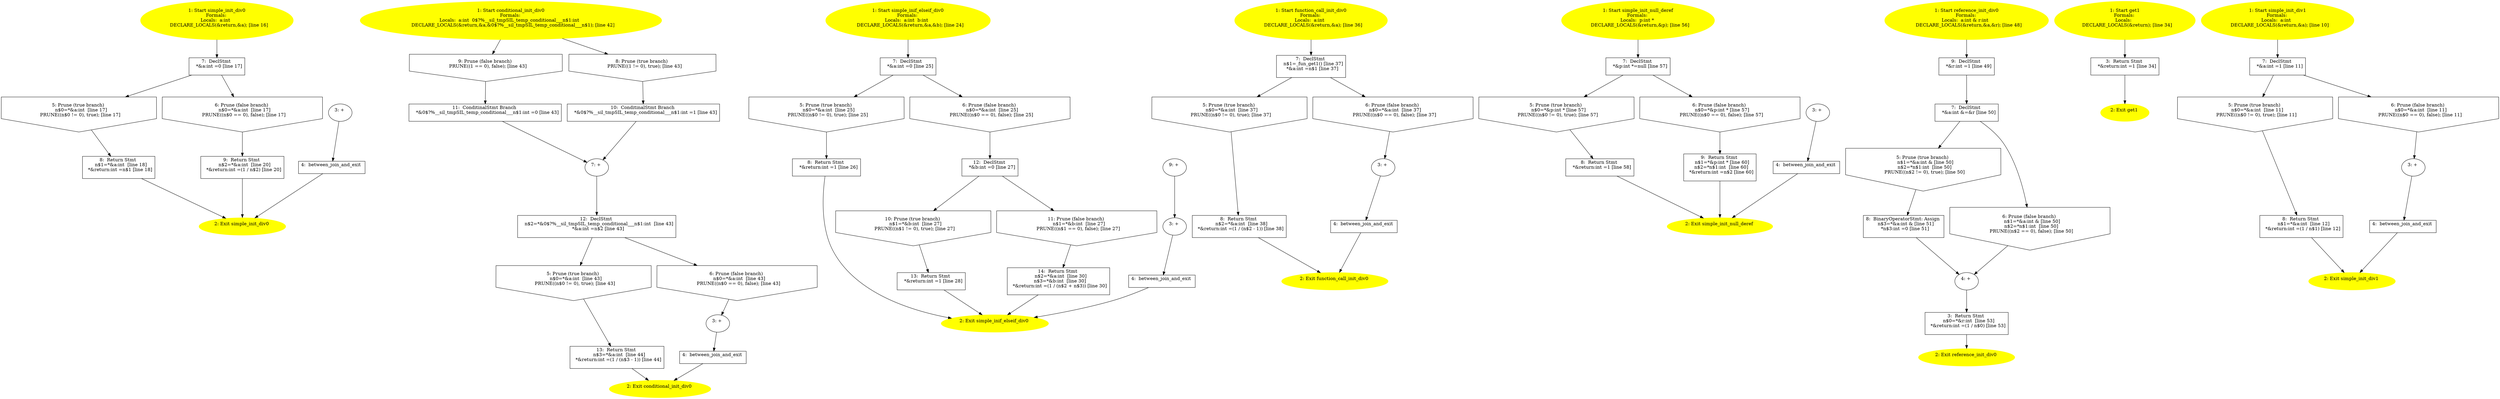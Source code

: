 /* @generated */
digraph iCFG {
"simple_init_div0{d41d8cd98f00b204e9800998ecf8427e_Z16simple_init_div0v}.f794c7240afa68bd10f8944ce4ae1cc0_9" [label="9:  Return Stmt \n   n$2=*&a:int  [line 20]\n  *&return:int =(1 / n$2) [line 20]\n " shape="box"]
	

	 "simple_init_div0{d41d8cd98f00b204e9800998ecf8427e_Z16simple_init_div0v}.f794c7240afa68bd10f8944ce4ae1cc0_9" -> "simple_init_div0{d41d8cd98f00b204e9800998ecf8427e_Z16simple_init_div0v}.f794c7240afa68bd10f8944ce4ae1cc0_2" ;
"simple_init_div0{d41d8cd98f00b204e9800998ecf8427e_Z16simple_init_div0v}.f794c7240afa68bd10f8944ce4ae1cc0_8" [label="8:  Return Stmt \n   n$1=*&a:int  [line 18]\n  *&return:int =n$1 [line 18]\n " shape="box"]
	

	 "simple_init_div0{d41d8cd98f00b204e9800998ecf8427e_Z16simple_init_div0v}.f794c7240afa68bd10f8944ce4ae1cc0_8" -> "simple_init_div0{d41d8cd98f00b204e9800998ecf8427e_Z16simple_init_div0v}.f794c7240afa68bd10f8944ce4ae1cc0_2" ;
"simple_init_div0{d41d8cd98f00b204e9800998ecf8427e_Z16simple_init_div0v}.f794c7240afa68bd10f8944ce4ae1cc0_7" [label="7:  DeclStmt \n   *&a:int =0 [line 17]\n " shape="box"]
	

	 "simple_init_div0{d41d8cd98f00b204e9800998ecf8427e_Z16simple_init_div0v}.f794c7240afa68bd10f8944ce4ae1cc0_7" -> "simple_init_div0{d41d8cd98f00b204e9800998ecf8427e_Z16simple_init_div0v}.f794c7240afa68bd10f8944ce4ae1cc0_5" ;
	 "simple_init_div0{d41d8cd98f00b204e9800998ecf8427e_Z16simple_init_div0v}.f794c7240afa68bd10f8944ce4ae1cc0_7" -> "simple_init_div0{d41d8cd98f00b204e9800998ecf8427e_Z16simple_init_div0v}.f794c7240afa68bd10f8944ce4ae1cc0_6" ;
"simple_init_div0{d41d8cd98f00b204e9800998ecf8427e_Z16simple_init_div0v}.f794c7240afa68bd10f8944ce4ae1cc0_6" [label="6: Prune (false branch) \n   n$0=*&a:int  [line 17]\n  PRUNE((n$0 == 0), false); [line 17]\n " shape="invhouse"]
	

	 "simple_init_div0{d41d8cd98f00b204e9800998ecf8427e_Z16simple_init_div0v}.f794c7240afa68bd10f8944ce4ae1cc0_6" -> "simple_init_div0{d41d8cd98f00b204e9800998ecf8427e_Z16simple_init_div0v}.f794c7240afa68bd10f8944ce4ae1cc0_9" ;
"simple_init_div0{d41d8cd98f00b204e9800998ecf8427e_Z16simple_init_div0v}.f794c7240afa68bd10f8944ce4ae1cc0_5" [label="5: Prune (true branch) \n   n$0=*&a:int  [line 17]\n  PRUNE((n$0 != 0), true); [line 17]\n " shape="invhouse"]
	

	 "simple_init_div0{d41d8cd98f00b204e9800998ecf8427e_Z16simple_init_div0v}.f794c7240afa68bd10f8944ce4ae1cc0_5" -> "simple_init_div0{d41d8cd98f00b204e9800998ecf8427e_Z16simple_init_div0v}.f794c7240afa68bd10f8944ce4ae1cc0_8" ;
"simple_init_div0{d41d8cd98f00b204e9800998ecf8427e_Z16simple_init_div0v}.f794c7240afa68bd10f8944ce4ae1cc0_4" [label="4:  between_join_and_exit \n  " shape="box"]
	

	 "simple_init_div0{d41d8cd98f00b204e9800998ecf8427e_Z16simple_init_div0v}.f794c7240afa68bd10f8944ce4ae1cc0_4" -> "simple_init_div0{d41d8cd98f00b204e9800998ecf8427e_Z16simple_init_div0v}.f794c7240afa68bd10f8944ce4ae1cc0_2" ;
"simple_init_div0{d41d8cd98f00b204e9800998ecf8427e_Z16simple_init_div0v}.f794c7240afa68bd10f8944ce4ae1cc0_3" [label="3: + \n  " ]
	

	 "simple_init_div0{d41d8cd98f00b204e9800998ecf8427e_Z16simple_init_div0v}.f794c7240afa68bd10f8944ce4ae1cc0_3" -> "simple_init_div0{d41d8cd98f00b204e9800998ecf8427e_Z16simple_init_div0v}.f794c7240afa68bd10f8944ce4ae1cc0_4" ;
"simple_init_div0{d41d8cd98f00b204e9800998ecf8427e_Z16simple_init_div0v}.f794c7240afa68bd10f8944ce4ae1cc0_2" [label="2: Exit simple_init_div0 \n  " color=yellow style=filled]
	

"simple_init_div0{d41d8cd98f00b204e9800998ecf8427e_Z16simple_init_div0v}.f794c7240afa68bd10f8944ce4ae1cc0_1" [label="1: Start simple_init_div0\nFormals: \nLocals:  a:int  \n   DECLARE_LOCALS(&return,&a); [line 16]\n " color=yellow style=filled]
	

	 "simple_init_div0{d41d8cd98f00b204e9800998ecf8427e_Z16simple_init_div0v}.f794c7240afa68bd10f8944ce4ae1cc0_1" -> "simple_init_div0{d41d8cd98f00b204e9800998ecf8427e_Z16simple_init_div0v}.f794c7240afa68bd10f8944ce4ae1cc0_7" ;
"conditional_init_div0{d41d8cd98f00b204e9800998ecf8427e_Z21conditional_init_div0v}.7bdb3207c9d39989e5e104df6b63dfa7_13" [label="13:  Return Stmt \n   n$3=*&a:int  [line 44]\n  *&return:int =(1 / (n$3 - 1)) [line 44]\n " shape="box"]
	

	 "conditional_init_div0{d41d8cd98f00b204e9800998ecf8427e_Z21conditional_init_div0v}.7bdb3207c9d39989e5e104df6b63dfa7_13" -> "conditional_init_div0{d41d8cd98f00b204e9800998ecf8427e_Z21conditional_init_div0v}.7bdb3207c9d39989e5e104df6b63dfa7_2" ;
"conditional_init_div0{d41d8cd98f00b204e9800998ecf8427e_Z21conditional_init_div0v}.7bdb3207c9d39989e5e104df6b63dfa7_12" [label="12:  DeclStmt \n   n$2=*&0$?%__sil_tmpSIL_temp_conditional___n$1:int  [line 43]\n  *&a:int =n$2 [line 43]\n " shape="box"]
	

	 "conditional_init_div0{d41d8cd98f00b204e9800998ecf8427e_Z21conditional_init_div0v}.7bdb3207c9d39989e5e104df6b63dfa7_12" -> "conditional_init_div0{d41d8cd98f00b204e9800998ecf8427e_Z21conditional_init_div0v}.7bdb3207c9d39989e5e104df6b63dfa7_5" ;
	 "conditional_init_div0{d41d8cd98f00b204e9800998ecf8427e_Z21conditional_init_div0v}.7bdb3207c9d39989e5e104df6b63dfa7_12" -> "conditional_init_div0{d41d8cd98f00b204e9800998ecf8427e_Z21conditional_init_div0v}.7bdb3207c9d39989e5e104df6b63dfa7_6" ;
"conditional_init_div0{d41d8cd98f00b204e9800998ecf8427e_Z21conditional_init_div0v}.7bdb3207c9d39989e5e104df6b63dfa7_11" [label="11:  ConditinalStmt Branch \n   *&0$?%__sil_tmpSIL_temp_conditional___n$1:int =0 [line 43]\n " shape="box"]
	

	 "conditional_init_div0{d41d8cd98f00b204e9800998ecf8427e_Z21conditional_init_div0v}.7bdb3207c9d39989e5e104df6b63dfa7_11" -> "conditional_init_div0{d41d8cd98f00b204e9800998ecf8427e_Z21conditional_init_div0v}.7bdb3207c9d39989e5e104df6b63dfa7_7" ;
"conditional_init_div0{d41d8cd98f00b204e9800998ecf8427e_Z21conditional_init_div0v}.7bdb3207c9d39989e5e104df6b63dfa7_10" [label="10:  ConditinalStmt Branch \n   *&0$?%__sil_tmpSIL_temp_conditional___n$1:int =1 [line 43]\n " shape="box"]
	

	 "conditional_init_div0{d41d8cd98f00b204e9800998ecf8427e_Z21conditional_init_div0v}.7bdb3207c9d39989e5e104df6b63dfa7_10" -> "conditional_init_div0{d41d8cd98f00b204e9800998ecf8427e_Z21conditional_init_div0v}.7bdb3207c9d39989e5e104df6b63dfa7_7" ;
"conditional_init_div0{d41d8cd98f00b204e9800998ecf8427e_Z21conditional_init_div0v}.7bdb3207c9d39989e5e104df6b63dfa7_9" [label="9: Prune (false branch) \n   PRUNE((1 == 0), false); [line 43]\n " shape="invhouse"]
	

	 "conditional_init_div0{d41d8cd98f00b204e9800998ecf8427e_Z21conditional_init_div0v}.7bdb3207c9d39989e5e104df6b63dfa7_9" -> "conditional_init_div0{d41d8cd98f00b204e9800998ecf8427e_Z21conditional_init_div0v}.7bdb3207c9d39989e5e104df6b63dfa7_11" ;
"conditional_init_div0{d41d8cd98f00b204e9800998ecf8427e_Z21conditional_init_div0v}.7bdb3207c9d39989e5e104df6b63dfa7_8" [label="8: Prune (true branch) \n   PRUNE((1 != 0), true); [line 43]\n " shape="invhouse"]
	

	 "conditional_init_div0{d41d8cd98f00b204e9800998ecf8427e_Z21conditional_init_div0v}.7bdb3207c9d39989e5e104df6b63dfa7_8" -> "conditional_init_div0{d41d8cd98f00b204e9800998ecf8427e_Z21conditional_init_div0v}.7bdb3207c9d39989e5e104df6b63dfa7_10" ;
"conditional_init_div0{d41d8cd98f00b204e9800998ecf8427e_Z21conditional_init_div0v}.7bdb3207c9d39989e5e104df6b63dfa7_7" [label="7: + \n  " ]
	

	 "conditional_init_div0{d41d8cd98f00b204e9800998ecf8427e_Z21conditional_init_div0v}.7bdb3207c9d39989e5e104df6b63dfa7_7" -> "conditional_init_div0{d41d8cd98f00b204e9800998ecf8427e_Z21conditional_init_div0v}.7bdb3207c9d39989e5e104df6b63dfa7_12" ;
"conditional_init_div0{d41d8cd98f00b204e9800998ecf8427e_Z21conditional_init_div0v}.7bdb3207c9d39989e5e104df6b63dfa7_6" [label="6: Prune (false branch) \n   n$0=*&a:int  [line 43]\n  PRUNE((n$0 == 0), false); [line 43]\n " shape="invhouse"]
	

	 "conditional_init_div0{d41d8cd98f00b204e9800998ecf8427e_Z21conditional_init_div0v}.7bdb3207c9d39989e5e104df6b63dfa7_6" -> "conditional_init_div0{d41d8cd98f00b204e9800998ecf8427e_Z21conditional_init_div0v}.7bdb3207c9d39989e5e104df6b63dfa7_3" ;
"conditional_init_div0{d41d8cd98f00b204e9800998ecf8427e_Z21conditional_init_div0v}.7bdb3207c9d39989e5e104df6b63dfa7_5" [label="5: Prune (true branch) \n   n$0=*&a:int  [line 43]\n  PRUNE((n$0 != 0), true); [line 43]\n " shape="invhouse"]
	

	 "conditional_init_div0{d41d8cd98f00b204e9800998ecf8427e_Z21conditional_init_div0v}.7bdb3207c9d39989e5e104df6b63dfa7_5" -> "conditional_init_div0{d41d8cd98f00b204e9800998ecf8427e_Z21conditional_init_div0v}.7bdb3207c9d39989e5e104df6b63dfa7_13" ;
"conditional_init_div0{d41d8cd98f00b204e9800998ecf8427e_Z21conditional_init_div0v}.7bdb3207c9d39989e5e104df6b63dfa7_4" [label="4:  between_join_and_exit \n  " shape="box"]
	

	 "conditional_init_div0{d41d8cd98f00b204e9800998ecf8427e_Z21conditional_init_div0v}.7bdb3207c9d39989e5e104df6b63dfa7_4" -> "conditional_init_div0{d41d8cd98f00b204e9800998ecf8427e_Z21conditional_init_div0v}.7bdb3207c9d39989e5e104df6b63dfa7_2" ;
"conditional_init_div0{d41d8cd98f00b204e9800998ecf8427e_Z21conditional_init_div0v}.7bdb3207c9d39989e5e104df6b63dfa7_3" [label="3: + \n  " ]
	

	 "conditional_init_div0{d41d8cd98f00b204e9800998ecf8427e_Z21conditional_init_div0v}.7bdb3207c9d39989e5e104df6b63dfa7_3" -> "conditional_init_div0{d41d8cd98f00b204e9800998ecf8427e_Z21conditional_init_div0v}.7bdb3207c9d39989e5e104df6b63dfa7_4" ;
"conditional_init_div0{d41d8cd98f00b204e9800998ecf8427e_Z21conditional_init_div0v}.7bdb3207c9d39989e5e104df6b63dfa7_2" [label="2: Exit conditional_init_div0 \n  " color=yellow style=filled]
	

"conditional_init_div0{d41d8cd98f00b204e9800998ecf8427e_Z21conditional_init_div0v}.7bdb3207c9d39989e5e104df6b63dfa7_1" [label="1: Start conditional_init_div0\nFormals: \nLocals:  a:int  0$?%__sil_tmpSIL_temp_conditional___n$1:int  \n   DECLARE_LOCALS(&return,&a,&0$?%__sil_tmpSIL_temp_conditional___n$1); [line 42]\n " color=yellow style=filled]
	

	 "conditional_init_div0{d41d8cd98f00b204e9800998ecf8427e_Z21conditional_init_div0v}.7bdb3207c9d39989e5e104df6b63dfa7_1" -> "conditional_init_div0{d41d8cd98f00b204e9800998ecf8427e_Z21conditional_init_div0v}.7bdb3207c9d39989e5e104df6b63dfa7_8" ;
	 "conditional_init_div0{d41d8cd98f00b204e9800998ecf8427e_Z21conditional_init_div0v}.7bdb3207c9d39989e5e104df6b63dfa7_1" -> "conditional_init_div0{d41d8cd98f00b204e9800998ecf8427e_Z21conditional_init_div0v}.7bdb3207c9d39989e5e104df6b63dfa7_9" ;
"simple_inif_elseif_div0{d41d8cd98f00b204e9800998ecf8427e_Z23simple_inif_elseif_div0v}.36bf84ca5d197bb2deb2b1c1c213b409_14" [label="14:  Return Stmt \n   n$2=*&a:int  [line 30]\n  n$3=*&b:int  [line 30]\n  *&return:int =(1 / (n$2 + n$3)) [line 30]\n " shape="box"]
	

	 "simple_inif_elseif_div0{d41d8cd98f00b204e9800998ecf8427e_Z23simple_inif_elseif_div0v}.36bf84ca5d197bb2deb2b1c1c213b409_14" -> "simple_inif_elseif_div0{d41d8cd98f00b204e9800998ecf8427e_Z23simple_inif_elseif_div0v}.36bf84ca5d197bb2deb2b1c1c213b409_2" ;
"simple_inif_elseif_div0{d41d8cd98f00b204e9800998ecf8427e_Z23simple_inif_elseif_div0v}.36bf84ca5d197bb2deb2b1c1c213b409_13" [label="13:  Return Stmt \n   *&return:int =1 [line 28]\n " shape="box"]
	

	 "simple_inif_elseif_div0{d41d8cd98f00b204e9800998ecf8427e_Z23simple_inif_elseif_div0v}.36bf84ca5d197bb2deb2b1c1c213b409_13" -> "simple_inif_elseif_div0{d41d8cd98f00b204e9800998ecf8427e_Z23simple_inif_elseif_div0v}.36bf84ca5d197bb2deb2b1c1c213b409_2" ;
"simple_inif_elseif_div0{d41d8cd98f00b204e9800998ecf8427e_Z23simple_inif_elseif_div0v}.36bf84ca5d197bb2deb2b1c1c213b409_12" [label="12:  DeclStmt \n   *&b:int =0 [line 27]\n " shape="box"]
	

	 "simple_inif_elseif_div0{d41d8cd98f00b204e9800998ecf8427e_Z23simple_inif_elseif_div0v}.36bf84ca5d197bb2deb2b1c1c213b409_12" -> "simple_inif_elseif_div0{d41d8cd98f00b204e9800998ecf8427e_Z23simple_inif_elseif_div0v}.36bf84ca5d197bb2deb2b1c1c213b409_10" ;
	 "simple_inif_elseif_div0{d41d8cd98f00b204e9800998ecf8427e_Z23simple_inif_elseif_div0v}.36bf84ca5d197bb2deb2b1c1c213b409_12" -> "simple_inif_elseif_div0{d41d8cd98f00b204e9800998ecf8427e_Z23simple_inif_elseif_div0v}.36bf84ca5d197bb2deb2b1c1c213b409_11" ;
"simple_inif_elseif_div0{d41d8cd98f00b204e9800998ecf8427e_Z23simple_inif_elseif_div0v}.36bf84ca5d197bb2deb2b1c1c213b409_11" [label="11: Prune (false branch) \n   n$1=*&b:int  [line 27]\n  PRUNE((n$1 == 0), false); [line 27]\n " shape="invhouse"]
	

	 "simple_inif_elseif_div0{d41d8cd98f00b204e9800998ecf8427e_Z23simple_inif_elseif_div0v}.36bf84ca5d197bb2deb2b1c1c213b409_11" -> "simple_inif_elseif_div0{d41d8cd98f00b204e9800998ecf8427e_Z23simple_inif_elseif_div0v}.36bf84ca5d197bb2deb2b1c1c213b409_14" ;
"simple_inif_elseif_div0{d41d8cd98f00b204e9800998ecf8427e_Z23simple_inif_elseif_div0v}.36bf84ca5d197bb2deb2b1c1c213b409_10" [label="10: Prune (true branch) \n   n$1=*&b:int  [line 27]\n  PRUNE((n$1 != 0), true); [line 27]\n " shape="invhouse"]
	

	 "simple_inif_elseif_div0{d41d8cd98f00b204e9800998ecf8427e_Z23simple_inif_elseif_div0v}.36bf84ca5d197bb2deb2b1c1c213b409_10" -> "simple_inif_elseif_div0{d41d8cd98f00b204e9800998ecf8427e_Z23simple_inif_elseif_div0v}.36bf84ca5d197bb2deb2b1c1c213b409_13" ;
"simple_inif_elseif_div0{d41d8cd98f00b204e9800998ecf8427e_Z23simple_inif_elseif_div0v}.36bf84ca5d197bb2deb2b1c1c213b409_9" [label="9: + \n  " ]
	

	 "simple_inif_elseif_div0{d41d8cd98f00b204e9800998ecf8427e_Z23simple_inif_elseif_div0v}.36bf84ca5d197bb2deb2b1c1c213b409_9" -> "simple_inif_elseif_div0{d41d8cd98f00b204e9800998ecf8427e_Z23simple_inif_elseif_div0v}.36bf84ca5d197bb2deb2b1c1c213b409_3" ;
"simple_inif_elseif_div0{d41d8cd98f00b204e9800998ecf8427e_Z23simple_inif_elseif_div0v}.36bf84ca5d197bb2deb2b1c1c213b409_8" [label="8:  Return Stmt \n   *&return:int =1 [line 26]\n " shape="box"]
	

	 "simple_inif_elseif_div0{d41d8cd98f00b204e9800998ecf8427e_Z23simple_inif_elseif_div0v}.36bf84ca5d197bb2deb2b1c1c213b409_8" -> "simple_inif_elseif_div0{d41d8cd98f00b204e9800998ecf8427e_Z23simple_inif_elseif_div0v}.36bf84ca5d197bb2deb2b1c1c213b409_2" ;
"simple_inif_elseif_div0{d41d8cd98f00b204e9800998ecf8427e_Z23simple_inif_elseif_div0v}.36bf84ca5d197bb2deb2b1c1c213b409_7" [label="7:  DeclStmt \n   *&a:int =0 [line 25]\n " shape="box"]
	

	 "simple_inif_elseif_div0{d41d8cd98f00b204e9800998ecf8427e_Z23simple_inif_elseif_div0v}.36bf84ca5d197bb2deb2b1c1c213b409_7" -> "simple_inif_elseif_div0{d41d8cd98f00b204e9800998ecf8427e_Z23simple_inif_elseif_div0v}.36bf84ca5d197bb2deb2b1c1c213b409_5" ;
	 "simple_inif_elseif_div0{d41d8cd98f00b204e9800998ecf8427e_Z23simple_inif_elseif_div0v}.36bf84ca5d197bb2deb2b1c1c213b409_7" -> "simple_inif_elseif_div0{d41d8cd98f00b204e9800998ecf8427e_Z23simple_inif_elseif_div0v}.36bf84ca5d197bb2deb2b1c1c213b409_6" ;
"simple_inif_elseif_div0{d41d8cd98f00b204e9800998ecf8427e_Z23simple_inif_elseif_div0v}.36bf84ca5d197bb2deb2b1c1c213b409_6" [label="6: Prune (false branch) \n   n$0=*&a:int  [line 25]\n  PRUNE((n$0 == 0), false); [line 25]\n " shape="invhouse"]
	

	 "simple_inif_elseif_div0{d41d8cd98f00b204e9800998ecf8427e_Z23simple_inif_elseif_div0v}.36bf84ca5d197bb2deb2b1c1c213b409_6" -> "simple_inif_elseif_div0{d41d8cd98f00b204e9800998ecf8427e_Z23simple_inif_elseif_div0v}.36bf84ca5d197bb2deb2b1c1c213b409_12" ;
"simple_inif_elseif_div0{d41d8cd98f00b204e9800998ecf8427e_Z23simple_inif_elseif_div0v}.36bf84ca5d197bb2deb2b1c1c213b409_5" [label="5: Prune (true branch) \n   n$0=*&a:int  [line 25]\n  PRUNE((n$0 != 0), true); [line 25]\n " shape="invhouse"]
	

	 "simple_inif_elseif_div0{d41d8cd98f00b204e9800998ecf8427e_Z23simple_inif_elseif_div0v}.36bf84ca5d197bb2deb2b1c1c213b409_5" -> "simple_inif_elseif_div0{d41d8cd98f00b204e9800998ecf8427e_Z23simple_inif_elseif_div0v}.36bf84ca5d197bb2deb2b1c1c213b409_8" ;
"simple_inif_elseif_div0{d41d8cd98f00b204e9800998ecf8427e_Z23simple_inif_elseif_div0v}.36bf84ca5d197bb2deb2b1c1c213b409_4" [label="4:  between_join_and_exit \n  " shape="box"]
	

	 "simple_inif_elseif_div0{d41d8cd98f00b204e9800998ecf8427e_Z23simple_inif_elseif_div0v}.36bf84ca5d197bb2deb2b1c1c213b409_4" -> "simple_inif_elseif_div0{d41d8cd98f00b204e9800998ecf8427e_Z23simple_inif_elseif_div0v}.36bf84ca5d197bb2deb2b1c1c213b409_2" ;
"simple_inif_elseif_div0{d41d8cd98f00b204e9800998ecf8427e_Z23simple_inif_elseif_div0v}.36bf84ca5d197bb2deb2b1c1c213b409_3" [label="3: + \n  " ]
	

	 "simple_inif_elseif_div0{d41d8cd98f00b204e9800998ecf8427e_Z23simple_inif_elseif_div0v}.36bf84ca5d197bb2deb2b1c1c213b409_3" -> "simple_inif_elseif_div0{d41d8cd98f00b204e9800998ecf8427e_Z23simple_inif_elseif_div0v}.36bf84ca5d197bb2deb2b1c1c213b409_4" ;
"simple_inif_elseif_div0{d41d8cd98f00b204e9800998ecf8427e_Z23simple_inif_elseif_div0v}.36bf84ca5d197bb2deb2b1c1c213b409_2" [label="2: Exit simple_inif_elseif_div0 \n  " color=yellow style=filled]
	

"simple_inif_elseif_div0{d41d8cd98f00b204e9800998ecf8427e_Z23simple_inif_elseif_div0v}.36bf84ca5d197bb2deb2b1c1c213b409_1" [label="1: Start simple_inif_elseif_div0\nFormals: \nLocals:  a:int  b:int  \n   DECLARE_LOCALS(&return,&a,&b); [line 24]\n " color=yellow style=filled]
	

	 "simple_inif_elseif_div0{d41d8cd98f00b204e9800998ecf8427e_Z23simple_inif_elseif_div0v}.36bf84ca5d197bb2deb2b1c1c213b409_1" -> "simple_inif_elseif_div0{d41d8cd98f00b204e9800998ecf8427e_Z23simple_inif_elseif_div0v}.36bf84ca5d197bb2deb2b1c1c213b409_7" ;
"function_call_init_div0{d41d8cd98f00b204e9800998ecf8427e_Z23function_call_init_div0v}.9506592fffb400cb4bf012e78fc3a6bc_8" [label="8:  Return Stmt \n   n$2=*&a:int  [line 38]\n  *&return:int =(1 / (n$2 - 1)) [line 38]\n " shape="box"]
	

	 "function_call_init_div0{d41d8cd98f00b204e9800998ecf8427e_Z23function_call_init_div0v}.9506592fffb400cb4bf012e78fc3a6bc_8" -> "function_call_init_div0{d41d8cd98f00b204e9800998ecf8427e_Z23function_call_init_div0v}.9506592fffb400cb4bf012e78fc3a6bc_2" ;
"function_call_init_div0{d41d8cd98f00b204e9800998ecf8427e_Z23function_call_init_div0v}.9506592fffb400cb4bf012e78fc3a6bc_7" [label="7:  DeclStmt \n   n$1=_fun_get1() [line 37]\n  *&a:int =n$1 [line 37]\n " shape="box"]
	

	 "function_call_init_div0{d41d8cd98f00b204e9800998ecf8427e_Z23function_call_init_div0v}.9506592fffb400cb4bf012e78fc3a6bc_7" -> "function_call_init_div0{d41d8cd98f00b204e9800998ecf8427e_Z23function_call_init_div0v}.9506592fffb400cb4bf012e78fc3a6bc_5" ;
	 "function_call_init_div0{d41d8cd98f00b204e9800998ecf8427e_Z23function_call_init_div0v}.9506592fffb400cb4bf012e78fc3a6bc_7" -> "function_call_init_div0{d41d8cd98f00b204e9800998ecf8427e_Z23function_call_init_div0v}.9506592fffb400cb4bf012e78fc3a6bc_6" ;
"function_call_init_div0{d41d8cd98f00b204e9800998ecf8427e_Z23function_call_init_div0v}.9506592fffb400cb4bf012e78fc3a6bc_6" [label="6: Prune (false branch) \n   n$0=*&a:int  [line 37]\n  PRUNE((n$0 == 0), false); [line 37]\n " shape="invhouse"]
	

	 "function_call_init_div0{d41d8cd98f00b204e9800998ecf8427e_Z23function_call_init_div0v}.9506592fffb400cb4bf012e78fc3a6bc_6" -> "function_call_init_div0{d41d8cd98f00b204e9800998ecf8427e_Z23function_call_init_div0v}.9506592fffb400cb4bf012e78fc3a6bc_3" ;
"function_call_init_div0{d41d8cd98f00b204e9800998ecf8427e_Z23function_call_init_div0v}.9506592fffb400cb4bf012e78fc3a6bc_5" [label="5: Prune (true branch) \n   n$0=*&a:int  [line 37]\n  PRUNE((n$0 != 0), true); [line 37]\n " shape="invhouse"]
	

	 "function_call_init_div0{d41d8cd98f00b204e9800998ecf8427e_Z23function_call_init_div0v}.9506592fffb400cb4bf012e78fc3a6bc_5" -> "function_call_init_div0{d41d8cd98f00b204e9800998ecf8427e_Z23function_call_init_div0v}.9506592fffb400cb4bf012e78fc3a6bc_8" ;
"function_call_init_div0{d41d8cd98f00b204e9800998ecf8427e_Z23function_call_init_div0v}.9506592fffb400cb4bf012e78fc3a6bc_4" [label="4:  between_join_and_exit \n  " shape="box"]
	

	 "function_call_init_div0{d41d8cd98f00b204e9800998ecf8427e_Z23function_call_init_div0v}.9506592fffb400cb4bf012e78fc3a6bc_4" -> "function_call_init_div0{d41d8cd98f00b204e9800998ecf8427e_Z23function_call_init_div0v}.9506592fffb400cb4bf012e78fc3a6bc_2" ;
"function_call_init_div0{d41d8cd98f00b204e9800998ecf8427e_Z23function_call_init_div0v}.9506592fffb400cb4bf012e78fc3a6bc_3" [label="3: + \n  " ]
	

	 "function_call_init_div0{d41d8cd98f00b204e9800998ecf8427e_Z23function_call_init_div0v}.9506592fffb400cb4bf012e78fc3a6bc_3" -> "function_call_init_div0{d41d8cd98f00b204e9800998ecf8427e_Z23function_call_init_div0v}.9506592fffb400cb4bf012e78fc3a6bc_4" ;
"function_call_init_div0{d41d8cd98f00b204e9800998ecf8427e_Z23function_call_init_div0v}.9506592fffb400cb4bf012e78fc3a6bc_2" [label="2: Exit function_call_init_div0 \n  " color=yellow style=filled]
	

"function_call_init_div0{d41d8cd98f00b204e9800998ecf8427e_Z23function_call_init_div0v}.9506592fffb400cb4bf012e78fc3a6bc_1" [label="1: Start function_call_init_div0\nFormals: \nLocals:  a:int  \n   DECLARE_LOCALS(&return,&a); [line 36]\n " color=yellow style=filled]
	

	 "function_call_init_div0{d41d8cd98f00b204e9800998ecf8427e_Z23function_call_init_div0v}.9506592fffb400cb4bf012e78fc3a6bc_1" -> "function_call_init_div0{d41d8cd98f00b204e9800998ecf8427e_Z23function_call_init_div0v}.9506592fffb400cb4bf012e78fc3a6bc_7" ;
"simple_init_null_deref{d41d8cd98f00b204e9800998ecf8427e_Z22simple_init_null_derefv}.a300a71c7c1b192fb328e6f4d144efb3_9" [label="9:  Return Stmt \n   n$1=*&p:int * [line 60]\n  n$2=*n$1:int  [line 60]\n  *&return:int =n$2 [line 60]\n " shape="box"]
	

	 "simple_init_null_deref{d41d8cd98f00b204e9800998ecf8427e_Z22simple_init_null_derefv}.a300a71c7c1b192fb328e6f4d144efb3_9" -> "simple_init_null_deref{d41d8cd98f00b204e9800998ecf8427e_Z22simple_init_null_derefv}.a300a71c7c1b192fb328e6f4d144efb3_2" ;
"simple_init_null_deref{d41d8cd98f00b204e9800998ecf8427e_Z22simple_init_null_derefv}.a300a71c7c1b192fb328e6f4d144efb3_8" [label="8:  Return Stmt \n   *&return:int =1 [line 58]\n " shape="box"]
	

	 "simple_init_null_deref{d41d8cd98f00b204e9800998ecf8427e_Z22simple_init_null_derefv}.a300a71c7c1b192fb328e6f4d144efb3_8" -> "simple_init_null_deref{d41d8cd98f00b204e9800998ecf8427e_Z22simple_init_null_derefv}.a300a71c7c1b192fb328e6f4d144efb3_2" ;
"simple_init_null_deref{d41d8cd98f00b204e9800998ecf8427e_Z22simple_init_null_derefv}.a300a71c7c1b192fb328e6f4d144efb3_7" [label="7:  DeclStmt \n   *&p:int *=null [line 57]\n " shape="box"]
	

	 "simple_init_null_deref{d41d8cd98f00b204e9800998ecf8427e_Z22simple_init_null_derefv}.a300a71c7c1b192fb328e6f4d144efb3_7" -> "simple_init_null_deref{d41d8cd98f00b204e9800998ecf8427e_Z22simple_init_null_derefv}.a300a71c7c1b192fb328e6f4d144efb3_5" ;
	 "simple_init_null_deref{d41d8cd98f00b204e9800998ecf8427e_Z22simple_init_null_derefv}.a300a71c7c1b192fb328e6f4d144efb3_7" -> "simple_init_null_deref{d41d8cd98f00b204e9800998ecf8427e_Z22simple_init_null_derefv}.a300a71c7c1b192fb328e6f4d144efb3_6" ;
"simple_init_null_deref{d41d8cd98f00b204e9800998ecf8427e_Z22simple_init_null_derefv}.a300a71c7c1b192fb328e6f4d144efb3_6" [label="6: Prune (false branch) \n   n$0=*&p:int * [line 57]\n  PRUNE((n$0 == 0), false); [line 57]\n " shape="invhouse"]
	

	 "simple_init_null_deref{d41d8cd98f00b204e9800998ecf8427e_Z22simple_init_null_derefv}.a300a71c7c1b192fb328e6f4d144efb3_6" -> "simple_init_null_deref{d41d8cd98f00b204e9800998ecf8427e_Z22simple_init_null_derefv}.a300a71c7c1b192fb328e6f4d144efb3_9" ;
"simple_init_null_deref{d41d8cd98f00b204e9800998ecf8427e_Z22simple_init_null_derefv}.a300a71c7c1b192fb328e6f4d144efb3_5" [label="5: Prune (true branch) \n   n$0=*&p:int * [line 57]\n  PRUNE((n$0 != 0), true); [line 57]\n " shape="invhouse"]
	

	 "simple_init_null_deref{d41d8cd98f00b204e9800998ecf8427e_Z22simple_init_null_derefv}.a300a71c7c1b192fb328e6f4d144efb3_5" -> "simple_init_null_deref{d41d8cd98f00b204e9800998ecf8427e_Z22simple_init_null_derefv}.a300a71c7c1b192fb328e6f4d144efb3_8" ;
"simple_init_null_deref{d41d8cd98f00b204e9800998ecf8427e_Z22simple_init_null_derefv}.a300a71c7c1b192fb328e6f4d144efb3_4" [label="4:  between_join_and_exit \n  " shape="box"]
	

	 "simple_init_null_deref{d41d8cd98f00b204e9800998ecf8427e_Z22simple_init_null_derefv}.a300a71c7c1b192fb328e6f4d144efb3_4" -> "simple_init_null_deref{d41d8cd98f00b204e9800998ecf8427e_Z22simple_init_null_derefv}.a300a71c7c1b192fb328e6f4d144efb3_2" ;
"simple_init_null_deref{d41d8cd98f00b204e9800998ecf8427e_Z22simple_init_null_derefv}.a300a71c7c1b192fb328e6f4d144efb3_3" [label="3: + \n  " ]
	

	 "simple_init_null_deref{d41d8cd98f00b204e9800998ecf8427e_Z22simple_init_null_derefv}.a300a71c7c1b192fb328e6f4d144efb3_3" -> "simple_init_null_deref{d41d8cd98f00b204e9800998ecf8427e_Z22simple_init_null_derefv}.a300a71c7c1b192fb328e6f4d144efb3_4" ;
"simple_init_null_deref{d41d8cd98f00b204e9800998ecf8427e_Z22simple_init_null_derefv}.a300a71c7c1b192fb328e6f4d144efb3_2" [label="2: Exit simple_init_null_deref \n  " color=yellow style=filled]
	

"simple_init_null_deref{d41d8cd98f00b204e9800998ecf8427e_Z22simple_init_null_derefv}.a300a71c7c1b192fb328e6f4d144efb3_1" [label="1: Start simple_init_null_deref\nFormals: \nLocals:  p:int * \n   DECLARE_LOCALS(&return,&p); [line 56]\n " color=yellow style=filled]
	

	 "simple_init_null_deref{d41d8cd98f00b204e9800998ecf8427e_Z22simple_init_null_derefv}.a300a71c7c1b192fb328e6f4d144efb3_1" -> "simple_init_null_deref{d41d8cd98f00b204e9800998ecf8427e_Z22simple_init_null_derefv}.a300a71c7c1b192fb328e6f4d144efb3_7" ;
"reference_init_div0{d41d8cd98f00b204e9800998ecf8427e_Z19reference_init_div0v}.9c9b9a3eee98ee84bde779adbbbae6fb_9" [label="9:  DeclStmt \n   *&r:int =1 [line 49]\n " shape="box"]
	

	 "reference_init_div0{d41d8cd98f00b204e9800998ecf8427e_Z19reference_init_div0v}.9c9b9a3eee98ee84bde779adbbbae6fb_9" -> "reference_init_div0{d41d8cd98f00b204e9800998ecf8427e_Z19reference_init_div0v}.9c9b9a3eee98ee84bde779adbbbae6fb_7" ;
"reference_init_div0{d41d8cd98f00b204e9800998ecf8427e_Z19reference_init_div0v}.9c9b9a3eee98ee84bde779adbbbae6fb_8" [label="8:  BinaryOperatorStmt: Assign \n   n$3=*&a:int & [line 51]\n  *n$3:int =0 [line 51]\n " shape="box"]
	

	 "reference_init_div0{d41d8cd98f00b204e9800998ecf8427e_Z19reference_init_div0v}.9c9b9a3eee98ee84bde779adbbbae6fb_8" -> "reference_init_div0{d41d8cd98f00b204e9800998ecf8427e_Z19reference_init_div0v}.9c9b9a3eee98ee84bde779adbbbae6fb_4" ;
"reference_init_div0{d41d8cd98f00b204e9800998ecf8427e_Z19reference_init_div0v}.9c9b9a3eee98ee84bde779adbbbae6fb_7" [label="7:  DeclStmt \n   *&a:int &=&r [line 50]\n " shape="box"]
	

	 "reference_init_div0{d41d8cd98f00b204e9800998ecf8427e_Z19reference_init_div0v}.9c9b9a3eee98ee84bde779adbbbae6fb_7" -> "reference_init_div0{d41d8cd98f00b204e9800998ecf8427e_Z19reference_init_div0v}.9c9b9a3eee98ee84bde779adbbbae6fb_5" ;
	 "reference_init_div0{d41d8cd98f00b204e9800998ecf8427e_Z19reference_init_div0v}.9c9b9a3eee98ee84bde779adbbbae6fb_7" -> "reference_init_div0{d41d8cd98f00b204e9800998ecf8427e_Z19reference_init_div0v}.9c9b9a3eee98ee84bde779adbbbae6fb_6" ;
"reference_init_div0{d41d8cd98f00b204e9800998ecf8427e_Z19reference_init_div0v}.9c9b9a3eee98ee84bde779adbbbae6fb_6" [label="6: Prune (false branch) \n   n$1=*&a:int & [line 50]\n  n$2=*n$1:int  [line 50]\n  PRUNE((n$2 == 0), false); [line 50]\n " shape="invhouse"]
	

	 "reference_init_div0{d41d8cd98f00b204e9800998ecf8427e_Z19reference_init_div0v}.9c9b9a3eee98ee84bde779adbbbae6fb_6" -> "reference_init_div0{d41d8cd98f00b204e9800998ecf8427e_Z19reference_init_div0v}.9c9b9a3eee98ee84bde779adbbbae6fb_4" ;
"reference_init_div0{d41d8cd98f00b204e9800998ecf8427e_Z19reference_init_div0v}.9c9b9a3eee98ee84bde779adbbbae6fb_5" [label="5: Prune (true branch) \n   n$1=*&a:int & [line 50]\n  n$2=*n$1:int  [line 50]\n  PRUNE((n$2 != 0), true); [line 50]\n " shape="invhouse"]
	

	 "reference_init_div0{d41d8cd98f00b204e9800998ecf8427e_Z19reference_init_div0v}.9c9b9a3eee98ee84bde779adbbbae6fb_5" -> "reference_init_div0{d41d8cd98f00b204e9800998ecf8427e_Z19reference_init_div0v}.9c9b9a3eee98ee84bde779adbbbae6fb_8" ;
"reference_init_div0{d41d8cd98f00b204e9800998ecf8427e_Z19reference_init_div0v}.9c9b9a3eee98ee84bde779adbbbae6fb_4" [label="4: + \n  " ]
	

	 "reference_init_div0{d41d8cd98f00b204e9800998ecf8427e_Z19reference_init_div0v}.9c9b9a3eee98ee84bde779adbbbae6fb_4" -> "reference_init_div0{d41d8cd98f00b204e9800998ecf8427e_Z19reference_init_div0v}.9c9b9a3eee98ee84bde779adbbbae6fb_3" ;
"reference_init_div0{d41d8cd98f00b204e9800998ecf8427e_Z19reference_init_div0v}.9c9b9a3eee98ee84bde779adbbbae6fb_3" [label="3:  Return Stmt \n   n$0=*&r:int  [line 53]\n  *&return:int =(1 / n$0) [line 53]\n " shape="box"]
	

	 "reference_init_div0{d41d8cd98f00b204e9800998ecf8427e_Z19reference_init_div0v}.9c9b9a3eee98ee84bde779adbbbae6fb_3" -> "reference_init_div0{d41d8cd98f00b204e9800998ecf8427e_Z19reference_init_div0v}.9c9b9a3eee98ee84bde779adbbbae6fb_2" ;
"reference_init_div0{d41d8cd98f00b204e9800998ecf8427e_Z19reference_init_div0v}.9c9b9a3eee98ee84bde779adbbbae6fb_2" [label="2: Exit reference_init_div0 \n  " color=yellow style=filled]
	

"reference_init_div0{d41d8cd98f00b204e9800998ecf8427e_Z19reference_init_div0v}.9c9b9a3eee98ee84bde779adbbbae6fb_1" [label="1: Start reference_init_div0\nFormals: \nLocals:  a:int & r:int  \n   DECLARE_LOCALS(&return,&a,&r); [line 48]\n " color=yellow style=filled]
	

	 "reference_init_div0{d41d8cd98f00b204e9800998ecf8427e_Z19reference_init_div0v}.9c9b9a3eee98ee84bde779adbbbae6fb_1" -> "reference_init_div0{d41d8cd98f00b204e9800998ecf8427e_Z19reference_init_div0v}.9c9b9a3eee98ee84bde779adbbbae6fb_9" ;
"get1{d41d8cd98f00b204e9800998ecf8427e_Z4get1v}.974d58633375baa983f17c66de451a8e_3" [label="3:  Return Stmt \n   *&return:int =1 [line 34]\n " shape="box"]
	

	 "get1{d41d8cd98f00b204e9800998ecf8427e_Z4get1v}.974d58633375baa983f17c66de451a8e_3" -> "get1{d41d8cd98f00b204e9800998ecf8427e_Z4get1v}.974d58633375baa983f17c66de451a8e_2" ;
"get1{d41d8cd98f00b204e9800998ecf8427e_Z4get1v}.974d58633375baa983f17c66de451a8e_2" [label="2: Exit get1 \n  " color=yellow style=filled]
	

"get1{d41d8cd98f00b204e9800998ecf8427e_Z4get1v}.974d58633375baa983f17c66de451a8e_1" [label="1: Start get1\nFormals: \nLocals:  \n   DECLARE_LOCALS(&return); [line 34]\n " color=yellow style=filled]
	

	 "get1{d41d8cd98f00b204e9800998ecf8427e_Z4get1v}.974d58633375baa983f17c66de451a8e_1" -> "get1{d41d8cd98f00b204e9800998ecf8427e_Z4get1v}.974d58633375baa983f17c66de451a8e_3" ;
"simple_init_div1{d41d8cd98f00b204e9800998ecf8427e_Z16simple_init_div1v}.8e24e9f88de96e9b79ef2cda905c7fbe_8" [label="8:  Return Stmt \n   n$1=*&a:int  [line 12]\n  *&return:int =(1 / n$1) [line 12]\n " shape="box"]
	

	 "simple_init_div1{d41d8cd98f00b204e9800998ecf8427e_Z16simple_init_div1v}.8e24e9f88de96e9b79ef2cda905c7fbe_8" -> "simple_init_div1{d41d8cd98f00b204e9800998ecf8427e_Z16simple_init_div1v}.8e24e9f88de96e9b79ef2cda905c7fbe_2" ;
"simple_init_div1{d41d8cd98f00b204e9800998ecf8427e_Z16simple_init_div1v}.8e24e9f88de96e9b79ef2cda905c7fbe_7" [label="7:  DeclStmt \n   *&a:int =1 [line 11]\n " shape="box"]
	

	 "simple_init_div1{d41d8cd98f00b204e9800998ecf8427e_Z16simple_init_div1v}.8e24e9f88de96e9b79ef2cda905c7fbe_7" -> "simple_init_div1{d41d8cd98f00b204e9800998ecf8427e_Z16simple_init_div1v}.8e24e9f88de96e9b79ef2cda905c7fbe_5" ;
	 "simple_init_div1{d41d8cd98f00b204e9800998ecf8427e_Z16simple_init_div1v}.8e24e9f88de96e9b79ef2cda905c7fbe_7" -> "simple_init_div1{d41d8cd98f00b204e9800998ecf8427e_Z16simple_init_div1v}.8e24e9f88de96e9b79ef2cda905c7fbe_6" ;
"simple_init_div1{d41d8cd98f00b204e9800998ecf8427e_Z16simple_init_div1v}.8e24e9f88de96e9b79ef2cda905c7fbe_6" [label="6: Prune (false branch) \n   n$0=*&a:int  [line 11]\n  PRUNE((n$0 == 0), false); [line 11]\n " shape="invhouse"]
	

	 "simple_init_div1{d41d8cd98f00b204e9800998ecf8427e_Z16simple_init_div1v}.8e24e9f88de96e9b79ef2cda905c7fbe_6" -> "simple_init_div1{d41d8cd98f00b204e9800998ecf8427e_Z16simple_init_div1v}.8e24e9f88de96e9b79ef2cda905c7fbe_3" ;
"simple_init_div1{d41d8cd98f00b204e9800998ecf8427e_Z16simple_init_div1v}.8e24e9f88de96e9b79ef2cda905c7fbe_5" [label="5: Prune (true branch) \n   n$0=*&a:int  [line 11]\n  PRUNE((n$0 != 0), true); [line 11]\n " shape="invhouse"]
	

	 "simple_init_div1{d41d8cd98f00b204e9800998ecf8427e_Z16simple_init_div1v}.8e24e9f88de96e9b79ef2cda905c7fbe_5" -> "simple_init_div1{d41d8cd98f00b204e9800998ecf8427e_Z16simple_init_div1v}.8e24e9f88de96e9b79ef2cda905c7fbe_8" ;
"simple_init_div1{d41d8cd98f00b204e9800998ecf8427e_Z16simple_init_div1v}.8e24e9f88de96e9b79ef2cda905c7fbe_4" [label="4:  between_join_and_exit \n  " shape="box"]
	

	 "simple_init_div1{d41d8cd98f00b204e9800998ecf8427e_Z16simple_init_div1v}.8e24e9f88de96e9b79ef2cda905c7fbe_4" -> "simple_init_div1{d41d8cd98f00b204e9800998ecf8427e_Z16simple_init_div1v}.8e24e9f88de96e9b79ef2cda905c7fbe_2" ;
"simple_init_div1{d41d8cd98f00b204e9800998ecf8427e_Z16simple_init_div1v}.8e24e9f88de96e9b79ef2cda905c7fbe_3" [label="3: + \n  " ]
	

	 "simple_init_div1{d41d8cd98f00b204e9800998ecf8427e_Z16simple_init_div1v}.8e24e9f88de96e9b79ef2cda905c7fbe_3" -> "simple_init_div1{d41d8cd98f00b204e9800998ecf8427e_Z16simple_init_div1v}.8e24e9f88de96e9b79ef2cda905c7fbe_4" ;
"simple_init_div1{d41d8cd98f00b204e9800998ecf8427e_Z16simple_init_div1v}.8e24e9f88de96e9b79ef2cda905c7fbe_2" [label="2: Exit simple_init_div1 \n  " color=yellow style=filled]
	

"simple_init_div1{d41d8cd98f00b204e9800998ecf8427e_Z16simple_init_div1v}.8e24e9f88de96e9b79ef2cda905c7fbe_1" [label="1: Start simple_init_div1\nFormals: \nLocals:  a:int  \n   DECLARE_LOCALS(&return,&a); [line 10]\n " color=yellow style=filled]
	

	 "simple_init_div1{d41d8cd98f00b204e9800998ecf8427e_Z16simple_init_div1v}.8e24e9f88de96e9b79ef2cda905c7fbe_1" -> "simple_init_div1{d41d8cd98f00b204e9800998ecf8427e_Z16simple_init_div1v}.8e24e9f88de96e9b79ef2cda905c7fbe_7" ;
}
